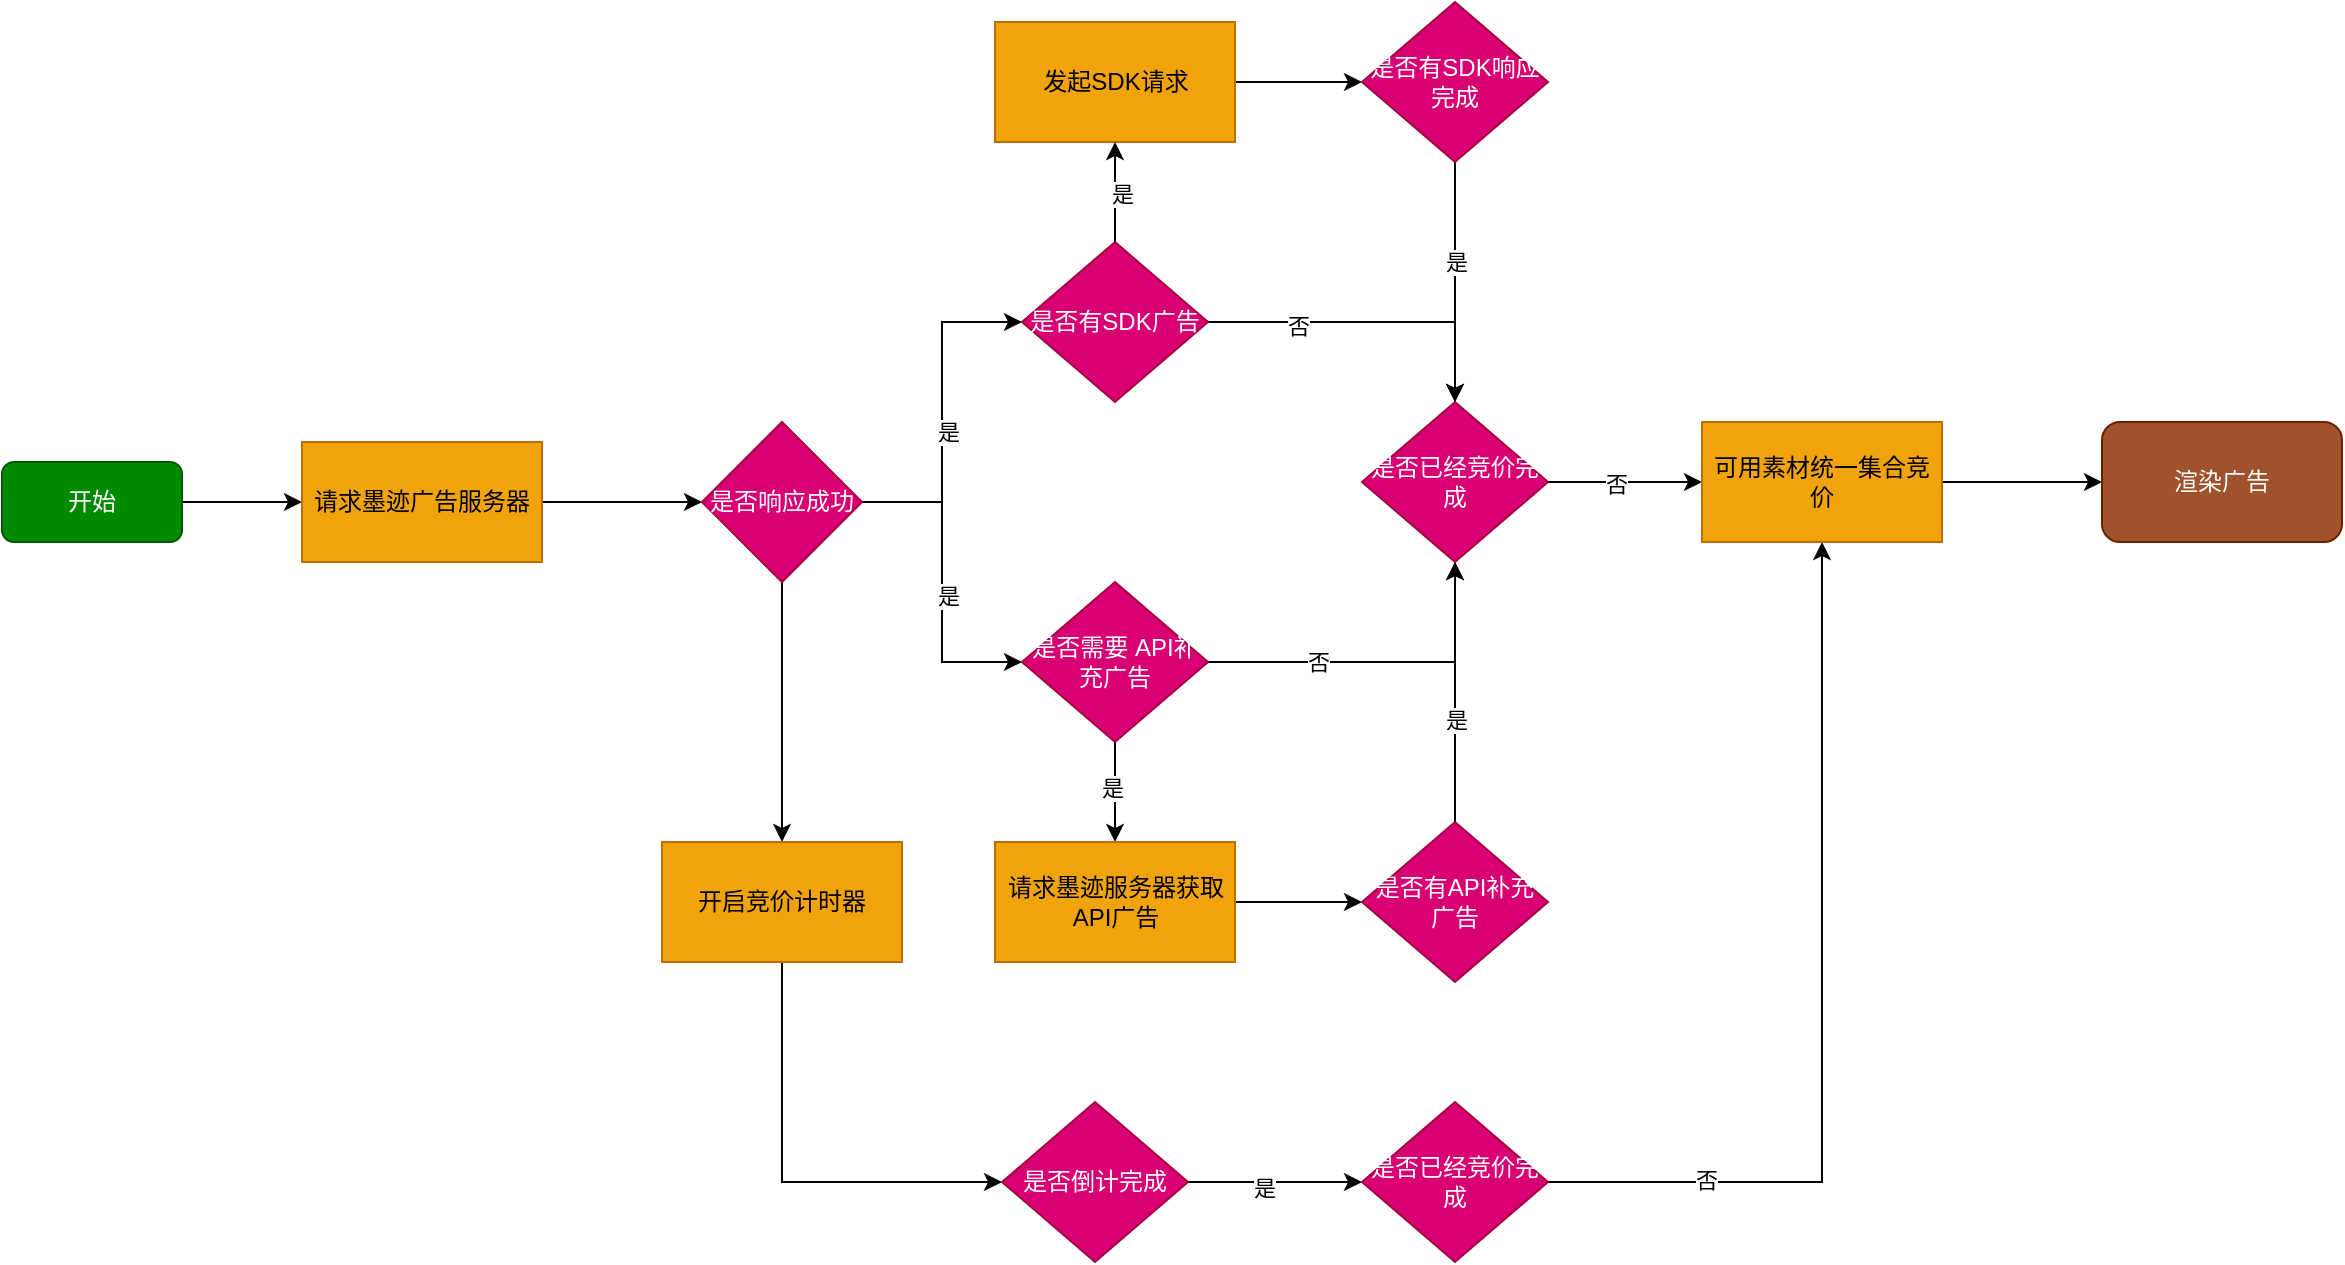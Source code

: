 <mxfile version="24.4.13" type="github">
  <diagram name="第 1 页" id="XzrXPrA8i7TcHiE94Jpr">
    <mxGraphModel dx="2120" dy="2271" grid="1" gridSize="10" guides="1" tooltips="1" connect="1" arrows="1" fold="1" page="1" pageScale="1" pageWidth="827" pageHeight="1169" math="0" shadow="0">
      <root>
        <mxCell id="0" />
        <mxCell id="1" parent="0" />
        <mxCell id="yWNfFhgkX5kj5r2zyp7w-1" style="edgeStyle=orthogonalEdgeStyle;rounded=0;orthogonalLoop=1;jettySize=auto;html=1;entryX=0;entryY=0.5;entryDx=0;entryDy=0;" edge="1" parent="1" source="yWNfFhgkX5kj5r2zyp7w-3" target="yWNfFhgkX5kj5r2zyp7w-6">
          <mxGeometry relative="1" as="geometry" />
        </mxCell>
        <mxCell id="yWNfFhgkX5kj5r2zyp7w-3" value="开始" style="rounded=1;whiteSpace=wrap;html=1;fillColor=#008a00;fontColor=#ffffff;strokeColor=#005700;" vertex="1" parent="1">
          <mxGeometry x="80" y="-130" width="90" height="40" as="geometry" />
        </mxCell>
        <mxCell id="yWNfFhgkX5kj5r2zyp7w-4" style="edgeStyle=orthogonalEdgeStyle;rounded=0;orthogonalLoop=1;jettySize=auto;html=1;entryX=0;entryY=0.5;entryDx=0;entryDy=0;" edge="1" parent="1" source="yWNfFhgkX5kj5r2zyp7w-6" target="yWNfFhgkX5kj5r2zyp7w-11">
          <mxGeometry relative="1" as="geometry" />
        </mxCell>
        <mxCell id="yWNfFhgkX5kj5r2zyp7w-6" value="请求墨迹广告服务器" style="whiteSpace=wrap;html=1;fillColor=#f0a30a;fontColor=#000000;strokeColor=#BD7000;" vertex="1" parent="1">
          <mxGeometry x="230" y="-140" width="120" height="60" as="geometry" />
        </mxCell>
        <mxCell id="yWNfFhgkX5kj5r2zyp7w-9" style="edgeStyle=orthogonalEdgeStyle;rounded=0;orthogonalLoop=1;jettySize=auto;html=1;entryX=0;entryY=0.5;entryDx=0;entryDy=0;" edge="1" parent="1" source="yWNfFhgkX5kj5r2zyp7w-11" target="yWNfFhgkX5kj5r2zyp7w-33">
          <mxGeometry relative="1" as="geometry">
            <mxPoint x="570" y="-200" as="targetPoint" />
          </mxGeometry>
        </mxCell>
        <mxCell id="yWNfFhgkX5kj5r2zyp7w-10" value="是" style="edgeLabel;html=1;align=center;verticalAlign=middle;resizable=0;points=[];" vertex="1" connectable="0" parent="yWNfFhgkX5kj5r2zyp7w-9">
          <mxGeometry x="-0.11" y="-3" relative="1" as="geometry">
            <mxPoint as="offset" />
          </mxGeometry>
        </mxCell>
        <mxCell id="yWNfFhgkX5kj5r2zyp7w-37" style="edgeStyle=orthogonalEdgeStyle;rounded=0;orthogonalLoop=1;jettySize=auto;html=1;entryX=0;entryY=0.5;entryDx=0;entryDy=0;" edge="1" parent="1" source="yWNfFhgkX5kj5r2zyp7w-11" target="yWNfFhgkX5kj5r2zyp7w-36">
          <mxGeometry relative="1" as="geometry" />
        </mxCell>
        <mxCell id="yWNfFhgkX5kj5r2zyp7w-38" value="是" style="edgeLabel;html=1;align=center;verticalAlign=middle;resizable=0;points=[];" vertex="1" connectable="0" parent="yWNfFhgkX5kj5r2zyp7w-37">
          <mxGeometry x="0.087" y="3" relative="1" as="geometry">
            <mxPoint as="offset" />
          </mxGeometry>
        </mxCell>
        <mxCell id="yWNfFhgkX5kj5r2zyp7w-43" style="edgeStyle=orthogonalEdgeStyle;rounded=0;orthogonalLoop=1;jettySize=auto;html=1;" edge="1" parent="1" source="yWNfFhgkX5kj5r2zyp7w-11" target="yWNfFhgkX5kj5r2zyp7w-42">
          <mxGeometry relative="1" as="geometry" />
        </mxCell>
        <mxCell id="yWNfFhgkX5kj5r2zyp7w-11" value="是否响应成功" style="rhombus;whiteSpace=wrap;html=1;rounded=0;fillColor=#d80073;fontColor=#ffffff;strokeColor=#A50040;" vertex="1" parent="1">
          <mxGeometry x="430" y="-150" width="80" height="80" as="geometry" />
        </mxCell>
        <mxCell id="yWNfFhgkX5kj5r2zyp7w-52" style="edgeStyle=orthogonalEdgeStyle;rounded=0;orthogonalLoop=1;jettySize=auto;html=1;entryX=0;entryY=0.5;entryDx=0;entryDy=0;" edge="1" parent="1" source="yWNfFhgkX5kj5r2zyp7w-18" target="yWNfFhgkX5kj5r2zyp7w-53">
          <mxGeometry relative="1" as="geometry">
            <mxPoint x="790" y="-320" as="targetPoint" />
          </mxGeometry>
        </mxCell>
        <mxCell id="yWNfFhgkX5kj5r2zyp7w-18" value="发起SDK请求" style="whiteSpace=wrap;html=1;fillColor=#f0a30a;fontColor=#000000;strokeColor=#BD7000;" vertex="1" parent="1">
          <mxGeometry x="576.5" y="-350" width="120" height="60" as="geometry" />
        </mxCell>
        <mxCell id="yWNfFhgkX5kj5r2zyp7w-34" value="" style="edgeStyle=orthogonalEdgeStyle;rounded=0;orthogonalLoop=1;jettySize=auto;html=1;" edge="1" parent="1" source="yWNfFhgkX5kj5r2zyp7w-33" target="yWNfFhgkX5kj5r2zyp7w-18">
          <mxGeometry relative="1" as="geometry" />
        </mxCell>
        <mxCell id="yWNfFhgkX5kj5r2zyp7w-35" value="是" style="edgeLabel;html=1;align=center;verticalAlign=middle;resizable=0;points=[];" vertex="1" connectable="0" parent="yWNfFhgkX5kj5r2zyp7w-34">
          <mxGeometry x="-0.046" y="-2" relative="1" as="geometry">
            <mxPoint x="1" as="offset" />
          </mxGeometry>
        </mxCell>
        <mxCell id="yWNfFhgkX5kj5r2zyp7w-54" style="edgeStyle=orthogonalEdgeStyle;rounded=0;orthogonalLoop=1;jettySize=auto;html=1;entryX=0.5;entryY=0;entryDx=0;entryDy=0;" edge="1" parent="1" source="yWNfFhgkX5kj5r2zyp7w-33" target="yWNfFhgkX5kj5r2zyp7w-51">
          <mxGeometry relative="1" as="geometry" />
        </mxCell>
        <mxCell id="yWNfFhgkX5kj5r2zyp7w-56" value="否" style="edgeLabel;html=1;align=center;verticalAlign=middle;resizable=0;points=[];" vertex="1" connectable="0" parent="yWNfFhgkX5kj5r2zyp7w-54">
          <mxGeometry x="-0.449" y="-2" relative="1" as="geometry">
            <mxPoint as="offset" />
          </mxGeometry>
        </mxCell>
        <mxCell id="yWNfFhgkX5kj5r2zyp7w-33" value="是否有SDK广告" style="rhombus;whiteSpace=wrap;html=1;rounded=0;fillColor=#d80073;fontColor=#ffffff;strokeColor=#A50040;" vertex="1" parent="1">
          <mxGeometry x="590" y="-240" width="93" height="80" as="geometry" />
        </mxCell>
        <mxCell id="yWNfFhgkX5kj5r2zyp7w-40" value="" style="edgeStyle=orthogonalEdgeStyle;rounded=0;orthogonalLoop=1;jettySize=auto;html=1;" edge="1" parent="1" source="yWNfFhgkX5kj5r2zyp7w-36" target="yWNfFhgkX5kj5r2zyp7w-39">
          <mxGeometry relative="1" as="geometry" />
        </mxCell>
        <mxCell id="yWNfFhgkX5kj5r2zyp7w-41" value="是" style="edgeLabel;html=1;align=center;verticalAlign=middle;resizable=0;points=[];" vertex="1" connectable="0" parent="yWNfFhgkX5kj5r2zyp7w-40">
          <mxGeometry x="-0.092" y="-3" relative="1" as="geometry">
            <mxPoint x="1" as="offset" />
          </mxGeometry>
        </mxCell>
        <mxCell id="yWNfFhgkX5kj5r2zyp7w-47" value="" style="edgeStyle=orthogonalEdgeStyle;rounded=0;orthogonalLoop=1;jettySize=auto;html=1;entryX=0.5;entryY=1;entryDx=0;entryDy=0;" edge="1" parent="1" source="yWNfFhgkX5kj5r2zyp7w-36" target="yWNfFhgkX5kj5r2zyp7w-51">
          <mxGeometry relative="1" as="geometry">
            <mxPoint x="760" y="-59.941" as="targetPoint" />
          </mxGeometry>
        </mxCell>
        <mxCell id="yWNfFhgkX5kj5r2zyp7w-50" value="否" style="edgeLabel;html=1;align=center;verticalAlign=middle;resizable=0;points=[];" vertex="1" connectable="0" parent="yWNfFhgkX5kj5r2zyp7w-47">
          <mxGeometry x="-0.37" relative="1" as="geometry">
            <mxPoint as="offset" />
          </mxGeometry>
        </mxCell>
        <mxCell id="yWNfFhgkX5kj5r2zyp7w-36" value="是否需要 API补充广告" style="rhombus;whiteSpace=wrap;html=1;rounded=0;fillColor=#d80073;fontColor=#ffffff;strokeColor=#A50040;" vertex="1" parent="1">
          <mxGeometry x="590" y="-70" width="93" height="80" as="geometry" />
        </mxCell>
        <mxCell id="yWNfFhgkX5kj5r2zyp7w-45" value="" style="edgeStyle=orthogonalEdgeStyle;rounded=0;orthogonalLoop=1;jettySize=auto;html=1;" edge="1" parent="1" source="yWNfFhgkX5kj5r2zyp7w-39" target="yWNfFhgkX5kj5r2zyp7w-44">
          <mxGeometry relative="1" as="geometry" />
        </mxCell>
        <mxCell id="yWNfFhgkX5kj5r2zyp7w-39" value="请求墨迹服务器获取API广告" style="whiteSpace=wrap;html=1;fillColor=#f0a30a;fontColor=#000000;strokeColor=#BD7000;" vertex="1" parent="1">
          <mxGeometry x="576.5" y="60" width="120" height="60" as="geometry" />
        </mxCell>
        <mxCell id="yWNfFhgkX5kj5r2zyp7w-59" style="edgeStyle=orthogonalEdgeStyle;rounded=0;orthogonalLoop=1;jettySize=auto;html=1;entryX=0;entryY=0.5;entryDx=0;entryDy=0;exitX=0.5;exitY=1;exitDx=0;exitDy=0;" edge="1" parent="1" source="yWNfFhgkX5kj5r2zyp7w-42" target="yWNfFhgkX5kj5r2zyp7w-58">
          <mxGeometry relative="1" as="geometry" />
        </mxCell>
        <mxCell id="yWNfFhgkX5kj5r2zyp7w-42" value="开启竞价计时器" style="whiteSpace=wrap;html=1;fillColor=#f0a30a;fontColor=#000000;strokeColor=#BD7000;" vertex="1" parent="1">
          <mxGeometry x="410" y="60" width="120" height="60" as="geometry" />
        </mxCell>
        <mxCell id="yWNfFhgkX5kj5r2zyp7w-48" value="" style="edgeStyle=orthogonalEdgeStyle;rounded=0;orthogonalLoop=1;jettySize=auto;html=1;" edge="1" parent="1" source="yWNfFhgkX5kj5r2zyp7w-44" target="yWNfFhgkX5kj5r2zyp7w-51">
          <mxGeometry relative="1" as="geometry">
            <mxPoint x="820" y="-30" as="targetPoint" />
          </mxGeometry>
        </mxCell>
        <mxCell id="yWNfFhgkX5kj5r2zyp7w-49" value="是" style="edgeLabel;html=1;align=center;verticalAlign=middle;resizable=0;points=[];" vertex="1" connectable="0" parent="yWNfFhgkX5kj5r2zyp7w-48">
          <mxGeometry x="-0.19" relative="1" as="geometry">
            <mxPoint y="1" as="offset" />
          </mxGeometry>
        </mxCell>
        <mxCell id="yWNfFhgkX5kj5r2zyp7w-44" value="是否有API补充广告" style="rhombus;whiteSpace=wrap;html=1;rounded=0;fillColor=#d80073;fontColor=#ffffff;strokeColor=#A50040;" vertex="1" parent="1">
          <mxGeometry x="760" y="50" width="93" height="80" as="geometry" />
        </mxCell>
        <mxCell id="yWNfFhgkX5kj5r2zyp7w-66" value="" style="edgeStyle=orthogonalEdgeStyle;rounded=0;orthogonalLoop=1;jettySize=auto;html=1;" edge="1" parent="1" source="yWNfFhgkX5kj5r2zyp7w-51" target="yWNfFhgkX5kj5r2zyp7w-63">
          <mxGeometry relative="1" as="geometry" />
        </mxCell>
        <mxCell id="yWNfFhgkX5kj5r2zyp7w-67" value="否" style="edgeLabel;html=1;align=center;verticalAlign=middle;resizable=0;points=[];" vertex="1" connectable="0" parent="yWNfFhgkX5kj5r2zyp7w-66">
          <mxGeometry x="-0.121" y="-1" relative="1" as="geometry">
            <mxPoint as="offset" />
          </mxGeometry>
        </mxCell>
        <mxCell id="yWNfFhgkX5kj5r2zyp7w-51" value="是否已经竞价完成" style="rhombus;whiteSpace=wrap;html=1;rounded=0;fillColor=#d80073;fontColor=#ffffff;strokeColor=#A50040;" vertex="1" parent="1">
          <mxGeometry x="760" y="-160" width="93" height="80" as="geometry" />
        </mxCell>
        <mxCell id="yWNfFhgkX5kj5r2zyp7w-55" style="edgeStyle=orthogonalEdgeStyle;rounded=0;orthogonalLoop=1;jettySize=auto;html=1;entryX=0.5;entryY=0;entryDx=0;entryDy=0;" edge="1" parent="1" source="yWNfFhgkX5kj5r2zyp7w-53" target="yWNfFhgkX5kj5r2zyp7w-51">
          <mxGeometry relative="1" as="geometry" />
        </mxCell>
        <mxCell id="yWNfFhgkX5kj5r2zyp7w-57" value="是" style="edgeLabel;html=1;align=center;verticalAlign=middle;resizable=0;points=[];" vertex="1" connectable="0" parent="yWNfFhgkX5kj5r2zyp7w-55">
          <mxGeometry x="-0.177" relative="1" as="geometry">
            <mxPoint as="offset" />
          </mxGeometry>
        </mxCell>
        <mxCell id="yWNfFhgkX5kj5r2zyp7w-53" value="是否有SDK响应完成" style="rhombus;whiteSpace=wrap;html=1;rounded=0;fillColor=#d80073;fontColor=#ffffff;strokeColor=#A50040;" vertex="1" parent="1">
          <mxGeometry x="760" y="-360" width="93" height="80" as="geometry" />
        </mxCell>
        <mxCell id="yWNfFhgkX5kj5r2zyp7w-61" value="" style="edgeStyle=orthogonalEdgeStyle;rounded=0;orthogonalLoop=1;jettySize=auto;html=1;" edge="1" parent="1" source="yWNfFhgkX5kj5r2zyp7w-58" target="yWNfFhgkX5kj5r2zyp7w-60">
          <mxGeometry relative="1" as="geometry" />
        </mxCell>
        <mxCell id="yWNfFhgkX5kj5r2zyp7w-62" value="是" style="edgeLabel;html=1;align=center;verticalAlign=middle;resizable=0;points=[];" vertex="1" connectable="0" parent="yWNfFhgkX5kj5r2zyp7w-61">
          <mxGeometry x="-0.141" y="-3" relative="1" as="geometry">
            <mxPoint as="offset" />
          </mxGeometry>
        </mxCell>
        <mxCell id="yWNfFhgkX5kj5r2zyp7w-58" value="是否倒计完成" style="rhombus;whiteSpace=wrap;html=1;rounded=0;fillColor=#d80073;fontColor=#ffffff;strokeColor=#A50040;" vertex="1" parent="1">
          <mxGeometry x="580" y="190" width="93" height="80" as="geometry" />
        </mxCell>
        <mxCell id="yWNfFhgkX5kj5r2zyp7w-64" style="edgeStyle=orthogonalEdgeStyle;rounded=0;orthogonalLoop=1;jettySize=auto;html=1;entryX=0.5;entryY=1;entryDx=0;entryDy=0;" edge="1" parent="1" source="yWNfFhgkX5kj5r2zyp7w-60" target="yWNfFhgkX5kj5r2zyp7w-63">
          <mxGeometry relative="1" as="geometry" />
        </mxCell>
        <mxCell id="yWNfFhgkX5kj5r2zyp7w-65" value="否" style="edgeLabel;html=1;align=center;verticalAlign=middle;resizable=0;points=[];" vertex="1" connectable="0" parent="yWNfFhgkX5kj5r2zyp7w-64">
          <mxGeometry x="-0.656" y="1" relative="1" as="geometry">
            <mxPoint as="offset" />
          </mxGeometry>
        </mxCell>
        <mxCell id="yWNfFhgkX5kj5r2zyp7w-60" value="是否已经竞价完成" style="rhombus;whiteSpace=wrap;html=1;rounded=0;fillColor=#d80073;fontColor=#ffffff;strokeColor=#A50040;" vertex="1" parent="1">
          <mxGeometry x="760" y="190" width="93" height="80" as="geometry" />
        </mxCell>
        <mxCell id="yWNfFhgkX5kj5r2zyp7w-69" value="" style="edgeStyle=orthogonalEdgeStyle;rounded=0;orthogonalLoop=1;jettySize=auto;html=1;" edge="1" parent="1" source="yWNfFhgkX5kj5r2zyp7w-63" target="yWNfFhgkX5kj5r2zyp7w-68">
          <mxGeometry relative="1" as="geometry" />
        </mxCell>
        <mxCell id="yWNfFhgkX5kj5r2zyp7w-63" value="可用素材统一集合竞价" style="whiteSpace=wrap;html=1;fillColor=#f0a30a;fontColor=#000000;strokeColor=#BD7000;" vertex="1" parent="1">
          <mxGeometry x="930" y="-150" width="120" height="60" as="geometry" />
        </mxCell>
        <mxCell id="yWNfFhgkX5kj5r2zyp7w-68" value="渲染广告" style="rounded=1;whiteSpace=wrap;html=1;fillColor=#a0522d;fontColor=#ffffff;strokeColor=#6D1F00;" vertex="1" parent="1">
          <mxGeometry x="1130" y="-150" width="120" height="60" as="geometry" />
        </mxCell>
      </root>
    </mxGraphModel>
  </diagram>
</mxfile>
